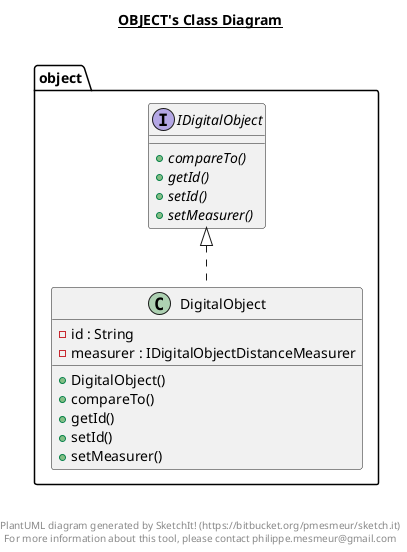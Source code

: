 @startuml

title __OBJECT's Class Diagram__\n

  namespace object {
    class object.DigitalObject {
        - id : String
        - measurer : IDigitalObjectDistanceMeasurer
        + DigitalObject()
        + compareTo()
        + getId()
        + setId()
        + setMeasurer()
    }
  }
  

  namespace object {
    interface object.IDigitalObject {
        {abstract} + compareTo()
        {abstract} + getId()
        {abstract} + setId()
        {abstract} + setMeasurer()
    }
  }
  

  object.DigitalObject .up.|> IDigitalObject


right footer


PlantUML diagram generated by SketchIt! (https://bitbucket.org/pmesmeur/sketch.it)
For more information about this tool, please contact philippe.mesmeur@gmail.com
endfooter

@enduml

